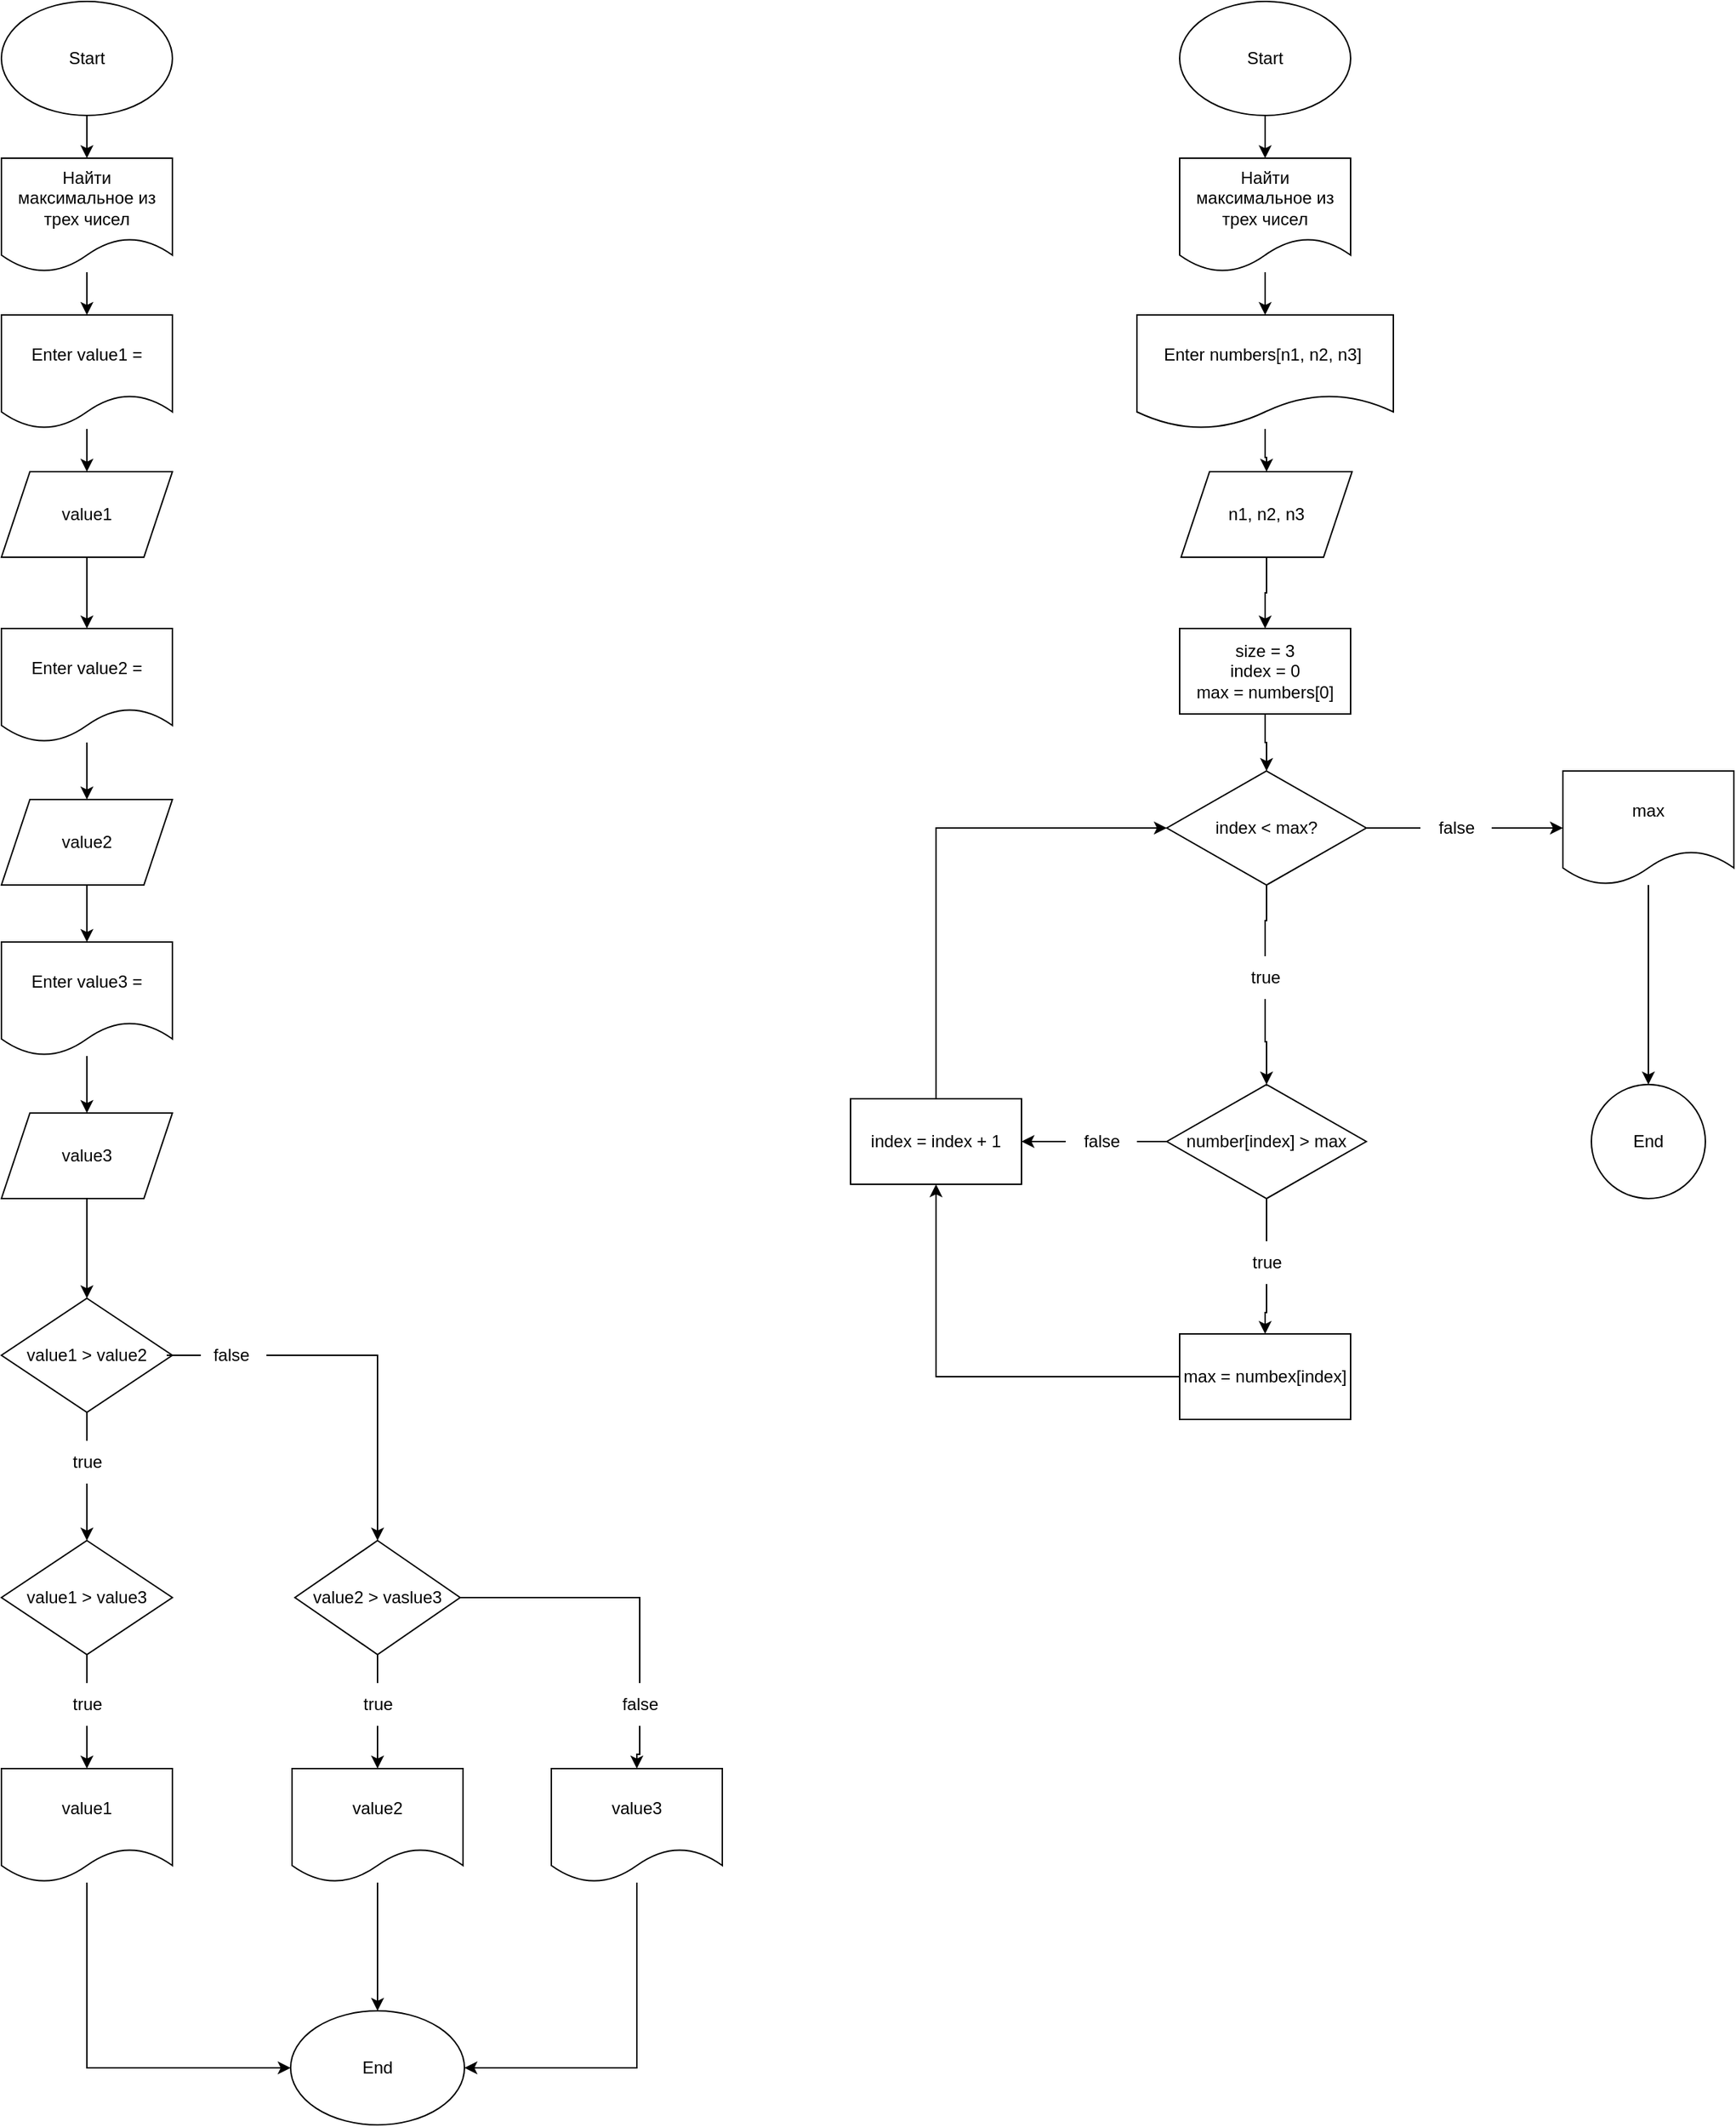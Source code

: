 <mxfile version="20.8.14" type="device"><diagram name="Страница 1" id="XuckfAL7iraCcpxHUtta"><mxGraphModel dx="1262" dy="766" grid="1" gridSize="10" guides="1" tooltips="1" connect="1" arrows="1" fold="1" page="1" pageScale="1" pageWidth="827" pageHeight="1169" math="0" shadow="0"><root><mxCell id="0"/><mxCell id="1" parent="0"/><mxCell id="ue1HB0Bl1DE2PmHqTo5w-5" value="" style="edgeStyle=orthogonalEdgeStyle;rounded=0;orthogonalLoop=1;jettySize=auto;html=1;" parent="1" source="ue1HB0Bl1DE2PmHqTo5w-1" target="ue1HB0Bl1DE2PmHqTo5w-4" edge="1"><mxGeometry relative="1" as="geometry"/></mxCell><mxCell id="ue1HB0Bl1DE2PmHqTo5w-1" value="Start" style="ellipse;whiteSpace=wrap;html=1;" parent="1" vertex="1"><mxGeometry x="354" y="60" width="120" height="80" as="geometry"/></mxCell><mxCell id="ue1HB0Bl1DE2PmHqTo5w-7" value="" style="edgeStyle=orthogonalEdgeStyle;rounded=0;orthogonalLoop=1;jettySize=auto;html=1;" parent="1" source="ue1HB0Bl1DE2PmHqTo5w-4" target="ue1HB0Bl1DE2PmHqTo5w-6" edge="1"><mxGeometry relative="1" as="geometry"/></mxCell><mxCell id="ue1HB0Bl1DE2PmHqTo5w-4" value="Найти максимальное из трех чисел" style="shape=document;whiteSpace=wrap;html=1;boundedLbl=1;" parent="1" vertex="1"><mxGeometry x="354" y="170" width="120" height="80" as="geometry"/></mxCell><mxCell id="ue1HB0Bl1DE2PmHqTo5w-9" value="" style="edgeStyle=orthogonalEdgeStyle;rounded=0;orthogonalLoop=1;jettySize=auto;html=1;" parent="1" source="ue1HB0Bl1DE2PmHqTo5w-6" target="ue1HB0Bl1DE2PmHqTo5w-8" edge="1"><mxGeometry relative="1" as="geometry"/></mxCell><mxCell id="ue1HB0Bl1DE2PmHqTo5w-6" value="Enter value1 =" style="shape=document;whiteSpace=wrap;html=1;boundedLbl=1;" parent="1" vertex="1"><mxGeometry x="354" y="280" width="120" height="80" as="geometry"/></mxCell><mxCell id="ue1HB0Bl1DE2PmHqTo5w-11" value="" style="edgeStyle=orthogonalEdgeStyle;rounded=0;orthogonalLoop=1;jettySize=auto;html=1;" parent="1" source="ue1HB0Bl1DE2PmHqTo5w-8" target="ue1HB0Bl1DE2PmHqTo5w-10" edge="1"><mxGeometry relative="1" as="geometry"/></mxCell><mxCell id="ue1HB0Bl1DE2PmHqTo5w-8" value="value1" style="shape=parallelogram;perimeter=parallelogramPerimeter;whiteSpace=wrap;html=1;fixedSize=1;" parent="1" vertex="1"><mxGeometry x="354" y="390" width="120" height="60" as="geometry"/></mxCell><mxCell id="ue1HB0Bl1DE2PmHqTo5w-13" value="" style="edgeStyle=orthogonalEdgeStyle;rounded=0;orthogonalLoop=1;jettySize=auto;html=1;" parent="1" source="ue1HB0Bl1DE2PmHqTo5w-10" target="ue1HB0Bl1DE2PmHqTo5w-12" edge="1"><mxGeometry relative="1" as="geometry"/></mxCell><mxCell id="ue1HB0Bl1DE2PmHqTo5w-10" value="Enter value2 =" style="shape=document;whiteSpace=wrap;html=1;boundedLbl=1;" parent="1" vertex="1"><mxGeometry x="354" y="500" width="120" height="80" as="geometry"/></mxCell><mxCell id="ue1HB0Bl1DE2PmHqTo5w-15" value="" style="edgeStyle=orthogonalEdgeStyle;rounded=0;orthogonalLoop=1;jettySize=auto;html=1;" parent="1" source="ue1HB0Bl1DE2PmHqTo5w-12" target="ue1HB0Bl1DE2PmHqTo5w-14" edge="1"><mxGeometry relative="1" as="geometry"/></mxCell><mxCell id="ue1HB0Bl1DE2PmHqTo5w-12" value="value2" style="shape=parallelogram;perimeter=parallelogramPerimeter;whiteSpace=wrap;html=1;fixedSize=1;" parent="1" vertex="1"><mxGeometry x="354" y="620" width="120" height="60" as="geometry"/></mxCell><mxCell id="ue1HB0Bl1DE2PmHqTo5w-17" value="" style="edgeStyle=orthogonalEdgeStyle;rounded=0;orthogonalLoop=1;jettySize=auto;html=1;" parent="1" source="ue1HB0Bl1DE2PmHqTo5w-14" target="ue1HB0Bl1DE2PmHqTo5w-16" edge="1"><mxGeometry relative="1" as="geometry"/></mxCell><mxCell id="ue1HB0Bl1DE2PmHqTo5w-14" value="Enter value3 =" style="shape=document;whiteSpace=wrap;html=1;boundedLbl=1;" parent="1" vertex="1"><mxGeometry x="354" y="720" width="120" height="80" as="geometry"/></mxCell><mxCell id="ue1HB0Bl1DE2PmHqTo5w-19" value="" style="edgeStyle=orthogonalEdgeStyle;rounded=0;orthogonalLoop=1;jettySize=auto;html=1;" parent="1" source="ue1HB0Bl1DE2PmHqTo5w-16" target="ue1HB0Bl1DE2PmHqTo5w-18" edge="1"><mxGeometry relative="1" as="geometry"/></mxCell><mxCell id="ue1HB0Bl1DE2PmHqTo5w-16" value="value3" style="shape=parallelogram;perimeter=parallelogramPerimeter;whiteSpace=wrap;html=1;fixedSize=1;" parent="1" vertex="1"><mxGeometry x="354" y="840" width="120" height="60" as="geometry"/></mxCell><mxCell id="ue1HB0Bl1DE2PmHqTo5w-21" value="" style="edgeStyle=orthogonalEdgeStyle;rounded=0;orthogonalLoop=1;jettySize=auto;html=1;startArrow=none;" parent="1" source="ue1HB0Bl1DE2PmHqTo5w-22" target="ue1HB0Bl1DE2PmHqTo5w-20" edge="1"><mxGeometry relative="1" as="geometry"/></mxCell><mxCell id="ue1HB0Bl1DE2PmHqTo5w-25" value="" style="edgeStyle=orthogonalEdgeStyle;rounded=0;orthogonalLoop=1;jettySize=auto;html=1;startArrow=none;" parent="1" source="ue1HB0Bl1DE2PmHqTo5w-26" target="ue1HB0Bl1DE2PmHqTo5w-24" edge="1"><mxGeometry relative="1" as="geometry"/></mxCell><mxCell id="ue1HB0Bl1DE2PmHqTo5w-18" value="value1 &amp;gt; value2" style="rhombus;whiteSpace=wrap;html=1;" parent="1" vertex="1"><mxGeometry x="354" y="970" width="120" height="80" as="geometry"/></mxCell><mxCell id="ue1HB0Bl1DE2PmHqTo5w-30" value="" style="edgeStyle=orthogonalEdgeStyle;rounded=0;orthogonalLoop=1;jettySize=auto;html=1;startArrow=none;" parent="1" source="ue1HB0Bl1DE2PmHqTo5w-35" target="ue1HB0Bl1DE2PmHqTo5w-29" edge="1"><mxGeometry relative="1" as="geometry"/></mxCell><mxCell id="ue1HB0Bl1DE2PmHqTo5w-20" value="value1 &amp;gt; value3" style="rhombus;whiteSpace=wrap;html=1;" parent="1" vertex="1"><mxGeometry x="354" y="1140" width="120" height="80" as="geometry"/></mxCell><mxCell id="ue1HB0Bl1DE2PmHqTo5w-23" value="" style="edgeStyle=orthogonalEdgeStyle;rounded=0;orthogonalLoop=1;jettySize=auto;html=1;endArrow=none;" parent="1" source="ue1HB0Bl1DE2PmHqTo5w-18" target="ue1HB0Bl1DE2PmHqTo5w-22" edge="1"><mxGeometry relative="1" as="geometry"><mxPoint x="414" y="1050.0" as="sourcePoint"/><mxPoint x="414" y="1130.0" as="targetPoint"/></mxGeometry></mxCell><mxCell id="ue1HB0Bl1DE2PmHqTo5w-22" value="true" style="text;html=1;align=center;verticalAlign=middle;resizable=0;points=[];autosize=1;strokeColor=none;fillColor=none;" parent="1" vertex="1"><mxGeometry x="394" y="1070" width="40" height="30" as="geometry"/></mxCell><mxCell id="ue1HB0Bl1DE2PmHqTo5w-32" value="" style="edgeStyle=orthogonalEdgeStyle;rounded=0;orthogonalLoop=1;jettySize=auto;html=1;startArrow=none;" parent="1" source="ue1HB0Bl1DE2PmHqTo5w-37" target="ue1HB0Bl1DE2PmHqTo5w-31" edge="1"><mxGeometry relative="1" as="geometry"/></mxCell><mxCell id="ue1HB0Bl1DE2PmHqTo5w-34" style="edgeStyle=orthogonalEdgeStyle;rounded=0;orthogonalLoop=1;jettySize=auto;html=1;entryX=0.5;entryY=0;entryDx=0;entryDy=0;startArrow=none;" parent="1" source="ue1HB0Bl1DE2PmHqTo5w-39" target="ue1HB0Bl1DE2PmHqTo5w-33" edge="1"><mxGeometry relative="1" as="geometry"/></mxCell><mxCell id="ue1HB0Bl1DE2PmHqTo5w-24" value="value2 &amp;gt; vaslue3" style="rhombus;whiteSpace=wrap;html=1;" parent="1" vertex="1"><mxGeometry x="560" y="1140" width="116" height="80" as="geometry"/></mxCell><mxCell id="ue1HB0Bl1DE2PmHqTo5w-27" value="" style="edgeStyle=orthogonalEdgeStyle;rounded=0;orthogonalLoop=1;jettySize=auto;html=1;endArrow=none;" parent="1" source="ue1HB0Bl1DE2PmHqTo5w-18" target="ue1HB0Bl1DE2PmHqTo5w-26" edge="1"><mxGeometry relative="1" as="geometry"><mxPoint x="474" y="1010.0" as="sourcePoint"/><mxPoint x="574.0" y="1010.0" as="targetPoint"/></mxGeometry></mxCell><mxCell id="ue1HB0Bl1DE2PmHqTo5w-26" value="false" style="text;html=1;align=center;verticalAlign=middle;resizable=0;points=[];autosize=1;strokeColor=none;fillColor=none;" parent="1" vertex="1"><mxGeometry x="490" y="995" width="50" height="30" as="geometry"/></mxCell><mxCell id="ue1HB0Bl1DE2PmHqTo5w-42" style="edgeStyle=orthogonalEdgeStyle;rounded=0;orthogonalLoop=1;jettySize=auto;html=1;entryX=0;entryY=0.5;entryDx=0;entryDy=0;" parent="1" source="ue1HB0Bl1DE2PmHqTo5w-29" target="ue1HB0Bl1DE2PmHqTo5w-41" edge="1"><mxGeometry relative="1" as="geometry"><Array as="points"><mxPoint x="414" y="1510"/></Array></mxGeometry></mxCell><mxCell id="ue1HB0Bl1DE2PmHqTo5w-29" value="value1" style="shape=document;whiteSpace=wrap;html=1;boundedLbl=1;" parent="1" vertex="1"><mxGeometry x="354" y="1300" width="120" height="80" as="geometry"/></mxCell><mxCell id="ue1HB0Bl1DE2PmHqTo5w-43" style="edgeStyle=orthogonalEdgeStyle;rounded=0;orthogonalLoop=1;jettySize=auto;html=1;entryX=0.5;entryY=0;entryDx=0;entryDy=0;" parent="1" source="ue1HB0Bl1DE2PmHqTo5w-31" target="ue1HB0Bl1DE2PmHqTo5w-41" edge="1"><mxGeometry relative="1" as="geometry"/></mxCell><mxCell id="ue1HB0Bl1DE2PmHqTo5w-31" value="value2" style="shape=document;whiteSpace=wrap;html=1;boundedLbl=1;" parent="1" vertex="1"><mxGeometry x="558" y="1300" width="120" height="80" as="geometry"/></mxCell><mxCell id="ue1HB0Bl1DE2PmHqTo5w-44" style="edgeStyle=orthogonalEdgeStyle;rounded=0;orthogonalLoop=1;jettySize=auto;html=1;entryX=1;entryY=0.5;entryDx=0;entryDy=0;" parent="1" source="ue1HB0Bl1DE2PmHqTo5w-33" target="ue1HB0Bl1DE2PmHqTo5w-41" edge="1"><mxGeometry relative="1" as="geometry"><Array as="points"><mxPoint x="800" y="1510"/></Array></mxGeometry></mxCell><mxCell id="ue1HB0Bl1DE2PmHqTo5w-33" value="value3" style="shape=document;whiteSpace=wrap;html=1;boundedLbl=1;" parent="1" vertex="1"><mxGeometry x="740" y="1300" width="120" height="80" as="geometry"/></mxCell><mxCell id="ue1HB0Bl1DE2PmHqTo5w-36" value="" style="edgeStyle=orthogonalEdgeStyle;rounded=0;orthogonalLoop=1;jettySize=auto;html=1;endArrow=none;" parent="1" source="ue1HB0Bl1DE2PmHqTo5w-20" target="ue1HB0Bl1DE2PmHqTo5w-35" edge="1"><mxGeometry relative="1" as="geometry"><mxPoint x="414" y="1220" as="sourcePoint"/><mxPoint x="414" y="1300" as="targetPoint"/></mxGeometry></mxCell><mxCell id="ue1HB0Bl1DE2PmHqTo5w-35" value="true" style="text;html=1;align=center;verticalAlign=middle;resizable=0;points=[];autosize=1;strokeColor=none;fillColor=none;" parent="1" vertex="1"><mxGeometry x="394" y="1240" width="40" height="30" as="geometry"/></mxCell><mxCell id="ue1HB0Bl1DE2PmHqTo5w-38" value="" style="edgeStyle=orthogonalEdgeStyle;rounded=0;orthogonalLoop=1;jettySize=auto;html=1;endArrow=none;" parent="1" source="ue1HB0Bl1DE2PmHqTo5w-24" target="ue1HB0Bl1DE2PmHqTo5w-37" edge="1"><mxGeometry relative="1" as="geometry"><mxPoint x="618" y="1220" as="sourcePoint"/><mxPoint x="618" y="1300" as="targetPoint"/></mxGeometry></mxCell><mxCell id="ue1HB0Bl1DE2PmHqTo5w-37" value="true" style="text;html=1;align=center;verticalAlign=middle;resizable=0;points=[];autosize=1;strokeColor=none;fillColor=none;" parent="1" vertex="1"><mxGeometry x="598" y="1240" width="40" height="30" as="geometry"/></mxCell><mxCell id="ue1HB0Bl1DE2PmHqTo5w-40" value="" style="edgeStyle=orthogonalEdgeStyle;rounded=0;orthogonalLoop=1;jettySize=auto;html=1;entryX=0.5;entryY=0;entryDx=0;entryDy=0;endArrow=none;" parent="1" source="ue1HB0Bl1DE2PmHqTo5w-24" target="ue1HB0Bl1DE2PmHqTo5w-39" edge="1"><mxGeometry relative="1" as="geometry"><mxPoint x="676" y="1180" as="sourcePoint"/><mxPoint x="800" y="1300" as="targetPoint"/></mxGeometry></mxCell><mxCell id="ue1HB0Bl1DE2PmHqTo5w-39" value="false" style="text;html=1;align=center;verticalAlign=middle;resizable=0;points=[];autosize=1;strokeColor=none;fillColor=none;" parent="1" vertex="1"><mxGeometry x="777" y="1240" width="50" height="30" as="geometry"/></mxCell><mxCell id="ue1HB0Bl1DE2PmHqTo5w-41" value="End" style="ellipse;whiteSpace=wrap;html=1;" parent="1" vertex="1"><mxGeometry x="557" y="1470" width="122" height="80" as="geometry"/></mxCell><mxCell id="RlgCt1my7KhINKHFL-ph-1" value="" style="edgeStyle=orthogonalEdgeStyle;rounded=0;orthogonalLoop=1;jettySize=auto;html=1;" edge="1" parent="1" source="RlgCt1my7KhINKHFL-ph-2" target="RlgCt1my7KhINKHFL-ph-4"><mxGeometry relative="1" as="geometry"/></mxCell><mxCell id="RlgCt1my7KhINKHFL-ph-2" value="Start" style="ellipse;whiteSpace=wrap;html=1;" vertex="1" parent="1"><mxGeometry x="1181" y="60" width="120" height="80" as="geometry"/></mxCell><mxCell id="RlgCt1my7KhINKHFL-ph-3" value="" style="edgeStyle=orthogonalEdgeStyle;rounded=0;orthogonalLoop=1;jettySize=auto;html=1;" edge="1" parent="1" source="RlgCt1my7KhINKHFL-ph-4" target="RlgCt1my7KhINKHFL-ph-6"><mxGeometry relative="1" as="geometry"/></mxCell><mxCell id="RlgCt1my7KhINKHFL-ph-4" value="Найти максимальное из трех чисел" style="shape=document;whiteSpace=wrap;html=1;boundedLbl=1;" vertex="1" parent="1"><mxGeometry x="1181" y="170" width="120" height="80" as="geometry"/></mxCell><mxCell id="RlgCt1my7KhINKHFL-ph-5" value="" style="edgeStyle=orthogonalEdgeStyle;rounded=0;orthogonalLoop=1;jettySize=auto;html=1;" edge="1" parent="1" source="RlgCt1my7KhINKHFL-ph-6" target="RlgCt1my7KhINKHFL-ph-8"><mxGeometry relative="1" as="geometry"/></mxCell><mxCell id="RlgCt1my7KhINKHFL-ph-6" value="Enter numbers[n1, n2, n3]&amp;nbsp;" style="shape=document;whiteSpace=wrap;html=1;boundedLbl=1;" vertex="1" parent="1"><mxGeometry x="1151" y="280" width="180" height="80" as="geometry"/></mxCell><mxCell id="RlgCt1my7KhINKHFL-ph-15" style="edgeStyle=orthogonalEdgeStyle;rounded=0;orthogonalLoop=1;jettySize=auto;html=1;entryX=0.5;entryY=0;entryDx=0;entryDy=0;" edge="1" parent="1" source="RlgCt1my7KhINKHFL-ph-8" target="RlgCt1my7KhINKHFL-ph-14"><mxGeometry relative="1" as="geometry"/></mxCell><mxCell id="RlgCt1my7KhINKHFL-ph-8" value="n1, n2, n3" style="shape=parallelogram;perimeter=parallelogramPerimeter;whiteSpace=wrap;html=1;fixedSize=1;" vertex="1" parent="1"><mxGeometry x="1182" y="390" width="120" height="60" as="geometry"/></mxCell><mxCell id="RlgCt1my7KhINKHFL-ph-17" style="edgeStyle=orthogonalEdgeStyle;rounded=0;orthogonalLoop=1;jettySize=auto;html=1;entryX=0.5;entryY=0;entryDx=0;entryDy=0;" edge="1" parent="1" source="RlgCt1my7KhINKHFL-ph-14" target="RlgCt1my7KhINKHFL-ph-16"><mxGeometry relative="1" as="geometry"/></mxCell><mxCell id="RlgCt1my7KhINKHFL-ph-14" value="size = 3&lt;br&gt;index = 0&lt;br&gt;max = numbers[0]" style="whiteSpace=wrap;html=1;" vertex="1" parent="1"><mxGeometry x="1181" y="500" width="120" height="60" as="geometry"/></mxCell><mxCell id="RlgCt1my7KhINKHFL-ph-21" style="edgeStyle=orthogonalEdgeStyle;rounded=0;orthogonalLoop=1;jettySize=auto;html=1;entryX=0.5;entryY=0;entryDx=0;entryDy=0;startArrow=none;" edge="1" parent="1" source="RlgCt1my7KhINKHFL-ph-33" target="RlgCt1my7KhINKHFL-ph-20"><mxGeometry relative="1" as="geometry"/></mxCell><mxCell id="RlgCt1my7KhINKHFL-ph-35" style="edgeStyle=orthogonalEdgeStyle;rounded=0;orthogonalLoop=1;jettySize=auto;html=1;entryX=0;entryY=0.5;entryDx=0;entryDy=0;startArrow=none;" edge="1" parent="1" source="RlgCt1my7KhINKHFL-ph-36" target="RlgCt1my7KhINKHFL-ph-22"><mxGeometry relative="1" as="geometry"/></mxCell><mxCell id="RlgCt1my7KhINKHFL-ph-16" value="index &amp;lt; max?" style="rhombus;whiteSpace=wrap;html=1;" vertex="1" parent="1"><mxGeometry x="1172" y="600" width="140" height="80" as="geometry"/></mxCell><mxCell id="RlgCt1my7KhINKHFL-ph-24" style="edgeStyle=orthogonalEdgeStyle;rounded=0;orthogonalLoop=1;jettySize=auto;html=1;entryX=0.5;entryY=0;entryDx=0;entryDy=0;startArrow=none;" edge="1" parent="1" source="RlgCt1my7KhINKHFL-ph-29" target="RlgCt1my7KhINKHFL-ph-23"><mxGeometry relative="1" as="geometry"/></mxCell><mxCell id="RlgCt1my7KhINKHFL-ph-26" style="edgeStyle=orthogonalEdgeStyle;rounded=0;orthogonalLoop=1;jettySize=auto;html=1;entryX=1;entryY=0.5;entryDx=0;entryDy=0;startArrow=none;" edge="1" parent="1" source="RlgCt1my7KhINKHFL-ph-31" target="RlgCt1my7KhINKHFL-ph-25"><mxGeometry relative="1" as="geometry"/></mxCell><mxCell id="RlgCt1my7KhINKHFL-ph-20" value="number[index] &amp;gt; max" style="rhombus;whiteSpace=wrap;html=1;" vertex="1" parent="1"><mxGeometry x="1172" y="820" width="140" height="80" as="geometry"/></mxCell><mxCell id="RlgCt1my7KhINKHFL-ph-40" style="edgeStyle=orthogonalEdgeStyle;rounded=0;orthogonalLoop=1;jettySize=auto;html=1;entryX=0.5;entryY=0;entryDx=0;entryDy=0;" edge="1" parent="1" source="RlgCt1my7KhINKHFL-ph-22" target="RlgCt1my7KhINKHFL-ph-39"><mxGeometry relative="1" as="geometry"/></mxCell><mxCell id="RlgCt1my7KhINKHFL-ph-22" value="max" style="shape=document;whiteSpace=wrap;html=1;boundedLbl=1;" vertex="1" parent="1"><mxGeometry x="1450" y="600" width="120" height="80" as="geometry"/></mxCell><mxCell id="RlgCt1my7KhINKHFL-ph-27" style="edgeStyle=orthogonalEdgeStyle;rounded=0;orthogonalLoop=1;jettySize=auto;html=1;entryX=0.5;entryY=1;entryDx=0;entryDy=0;" edge="1" parent="1" source="RlgCt1my7KhINKHFL-ph-23" target="RlgCt1my7KhINKHFL-ph-25"><mxGeometry relative="1" as="geometry"/></mxCell><mxCell id="RlgCt1my7KhINKHFL-ph-23" value="max = numbex[index]" style="whiteSpace=wrap;html=1;" vertex="1" parent="1"><mxGeometry x="1181" y="995" width="120" height="60" as="geometry"/></mxCell><mxCell id="RlgCt1my7KhINKHFL-ph-28" style="edgeStyle=orthogonalEdgeStyle;rounded=0;orthogonalLoop=1;jettySize=auto;html=1;entryX=0;entryY=0.5;entryDx=0;entryDy=0;" edge="1" parent="1" source="RlgCt1my7KhINKHFL-ph-25" target="RlgCt1my7KhINKHFL-ph-16"><mxGeometry relative="1" as="geometry"><Array as="points"><mxPoint x="1010" y="640"/></Array></mxGeometry></mxCell><mxCell id="RlgCt1my7KhINKHFL-ph-25" value="index = index + 1" style="whiteSpace=wrap;html=1;" vertex="1" parent="1"><mxGeometry x="950" y="830" width="120" height="60" as="geometry"/></mxCell><mxCell id="RlgCt1my7KhINKHFL-ph-30" value="" style="edgeStyle=orthogonalEdgeStyle;rounded=0;orthogonalLoop=1;jettySize=auto;html=1;entryX=0.5;entryY=0;entryDx=0;entryDy=0;endArrow=none;" edge="1" parent="1" source="RlgCt1my7KhINKHFL-ph-20" target="RlgCt1my7KhINKHFL-ph-29"><mxGeometry relative="1" as="geometry"><mxPoint x="1242" y="900" as="sourcePoint"/><mxPoint x="1241" y="965" as="targetPoint"/></mxGeometry></mxCell><mxCell id="RlgCt1my7KhINKHFL-ph-29" value="true" style="text;html=1;align=center;verticalAlign=middle;resizable=0;points=[];autosize=1;strokeColor=none;fillColor=none;" vertex="1" parent="1"><mxGeometry x="1222" y="930" width="40" height="30" as="geometry"/></mxCell><mxCell id="RlgCt1my7KhINKHFL-ph-32" value="" style="edgeStyle=orthogonalEdgeStyle;rounded=0;orthogonalLoop=1;jettySize=auto;html=1;entryX=1;entryY=0.5;entryDx=0;entryDy=0;endArrow=none;" edge="1" parent="1" source="RlgCt1my7KhINKHFL-ph-20" target="RlgCt1my7KhINKHFL-ph-31"><mxGeometry relative="1" as="geometry"><mxPoint x="1172" y="860" as="sourcePoint"/><mxPoint x="1070" y="860" as="targetPoint"/></mxGeometry></mxCell><mxCell id="RlgCt1my7KhINKHFL-ph-31" value="false" style="text;html=1;align=center;verticalAlign=middle;resizable=0;points=[];autosize=1;strokeColor=none;fillColor=none;" vertex="1" parent="1"><mxGeometry x="1101" y="845" width="50" height="30" as="geometry"/></mxCell><mxCell id="RlgCt1my7KhINKHFL-ph-34" value="" style="edgeStyle=orthogonalEdgeStyle;rounded=0;orthogonalLoop=1;jettySize=auto;html=1;entryX=0.5;entryY=0;entryDx=0;entryDy=0;endArrow=none;" edge="1" parent="1" source="RlgCt1my7KhINKHFL-ph-16" target="RlgCt1my7KhINKHFL-ph-33"><mxGeometry relative="1" as="geometry"><mxPoint x="1242" y="680" as="sourcePoint"/><mxPoint x="1242" y="820" as="targetPoint"/></mxGeometry></mxCell><mxCell id="RlgCt1my7KhINKHFL-ph-33" value="true" style="text;html=1;align=center;verticalAlign=middle;resizable=0;points=[];autosize=1;strokeColor=none;fillColor=none;" vertex="1" parent="1"><mxGeometry x="1221" y="730" width="40" height="30" as="geometry"/></mxCell><mxCell id="RlgCt1my7KhINKHFL-ph-37" value="" style="edgeStyle=orthogonalEdgeStyle;rounded=0;orthogonalLoop=1;jettySize=auto;html=1;entryX=0;entryY=0.5;entryDx=0;entryDy=0;endArrow=none;" edge="1" parent="1" source="RlgCt1my7KhINKHFL-ph-16" target="RlgCt1my7KhINKHFL-ph-36"><mxGeometry relative="1" as="geometry"><mxPoint x="1312" y="640" as="sourcePoint"/><mxPoint x="1450" y="640" as="targetPoint"/></mxGeometry></mxCell><mxCell id="RlgCt1my7KhINKHFL-ph-36" value="false" style="text;html=1;align=center;verticalAlign=middle;resizable=0;points=[];autosize=1;strokeColor=none;fillColor=none;" vertex="1" parent="1"><mxGeometry x="1350" y="625" width="50" height="30" as="geometry"/></mxCell><mxCell id="RlgCt1my7KhINKHFL-ph-39" value="End" style="ellipse;whiteSpace=wrap;html=1;" vertex="1" parent="1"><mxGeometry x="1470" y="820" width="80" height="80" as="geometry"/></mxCell></root></mxGraphModel></diagram></mxfile>